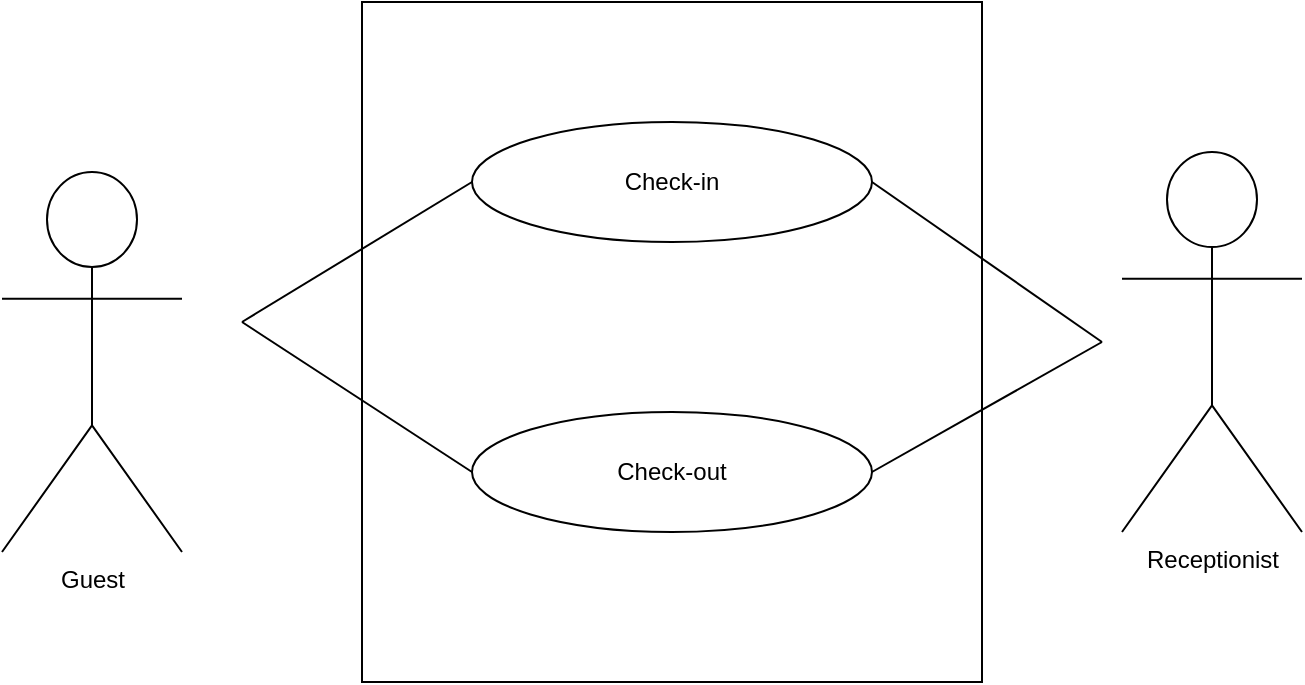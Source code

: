 <mxfile version="24.7.16">
  <diagram name="Page-1" id="Z4fKan6oZMMN8h6FAWMS">
    <mxGraphModel grid="1" page="1" gridSize="10" guides="1" tooltips="1" connect="1" arrows="1" fold="1" pageScale="1" pageWidth="850" pageHeight="1100" math="0" shadow="0">
      <root>
        <mxCell id="0" />
        <mxCell id="1" parent="0" />
        <mxCell id="mdFo60ldURk5tUiQddTQ-1" value="" style="rounded=0;whiteSpace=wrap;html=1;" vertex="1" parent="1">
          <mxGeometry x="300" y="200" width="310" height="340" as="geometry" />
        </mxCell>
        <mxCell id="mdFo60ldURk5tUiQddTQ-2" value="Receptionist&lt;div&gt;&lt;br&gt;&lt;/div&gt;" style="shape=umlActor;verticalLabelPosition=bottom;verticalAlign=top;html=1;" vertex="1" parent="1">
          <mxGeometry x="680" y="275" width="90" height="190" as="geometry" />
        </mxCell>
        <mxCell id="mdFo60ldURk5tUiQddTQ-3" value="Guest&lt;div&gt;&lt;br&gt;&lt;/div&gt;" style="shape=umlActor;verticalLabelPosition=bottom;verticalAlign=top;html=1;" vertex="1" parent="1">
          <mxGeometry x="120" y="285" width="90" height="190" as="geometry" />
        </mxCell>
        <mxCell id="mdFo60ldURk5tUiQddTQ-4" value="Check-in" style="ellipse;whiteSpace=wrap;html=1;" vertex="1" parent="1">
          <mxGeometry x="355" y="260" width="200" height="60" as="geometry" />
        </mxCell>
        <mxCell id="mdFo60ldURk5tUiQddTQ-5" value="Check-out" style="ellipse;whiteSpace=wrap;html=1;" vertex="1" parent="1">
          <mxGeometry x="355" y="405" width="200" height="60" as="geometry" />
        </mxCell>
        <mxCell id="mdFo60ldURk5tUiQddTQ-6" value="" style="endArrow=none;html=1;rounded=0;entryX=0;entryY=0.5;entryDx=0;entryDy=0;" edge="1" parent="1" target="mdFo60ldURk5tUiQddTQ-4">
          <mxGeometry width="50" height="50" relative="1" as="geometry">
            <mxPoint x="240" y="360" as="sourcePoint" />
            <mxPoint x="450" y="420" as="targetPoint" />
          </mxGeometry>
        </mxCell>
        <mxCell id="mdFo60ldURk5tUiQddTQ-7" value="" style="endArrow=none;html=1;rounded=0;entryX=0;entryY=0.5;entryDx=0;entryDy=0;" edge="1" parent="1" target="mdFo60ldURk5tUiQddTQ-5">
          <mxGeometry width="50" height="50" relative="1" as="geometry">
            <mxPoint x="240" y="360" as="sourcePoint" />
            <mxPoint x="365" y="300" as="targetPoint" />
          </mxGeometry>
        </mxCell>
        <mxCell id="mdFo60ldURk5tUiQddTQ-8" value="" style="endArrow=none;html=1;rounded=0;entryX=1;entryY=0.5;entryDx=0;entryDy=0;" edge="1" parent="1" target="mdFo60ldURk5tUiQddTQ-4">
          <mxGeometry width="50" height="50" relative="1" as="geometry">
            <mxPoint x="670" y="370" as="sourcePoint" />
            <mxPoint x="450" y="420" as="targetPoint" />
          </mxGeometry>
        </mxCell>
        <mxCell id="mdFo60ldURk5tUiQddTQ-9" value="" style="endArrow=none;html=1;rounded=0;entryX=1;entryY=0.5;entryDx=0;entryDy=0;" edge="1" parent="1" target="mdFo60ldURk5tUiQddTQ-5">
          <mxGeometry width="50" height="50" relative="1" as="geometry">
            <mxPoint x="670" y="370" as="sourcePoint" />
            <mxPoint x="565" y="300" as="targetPoint" />
          </mxGeometry>
        </mxCell>
      </root>
    </mxGraphModel>
  </diagram>
</mxfile>
